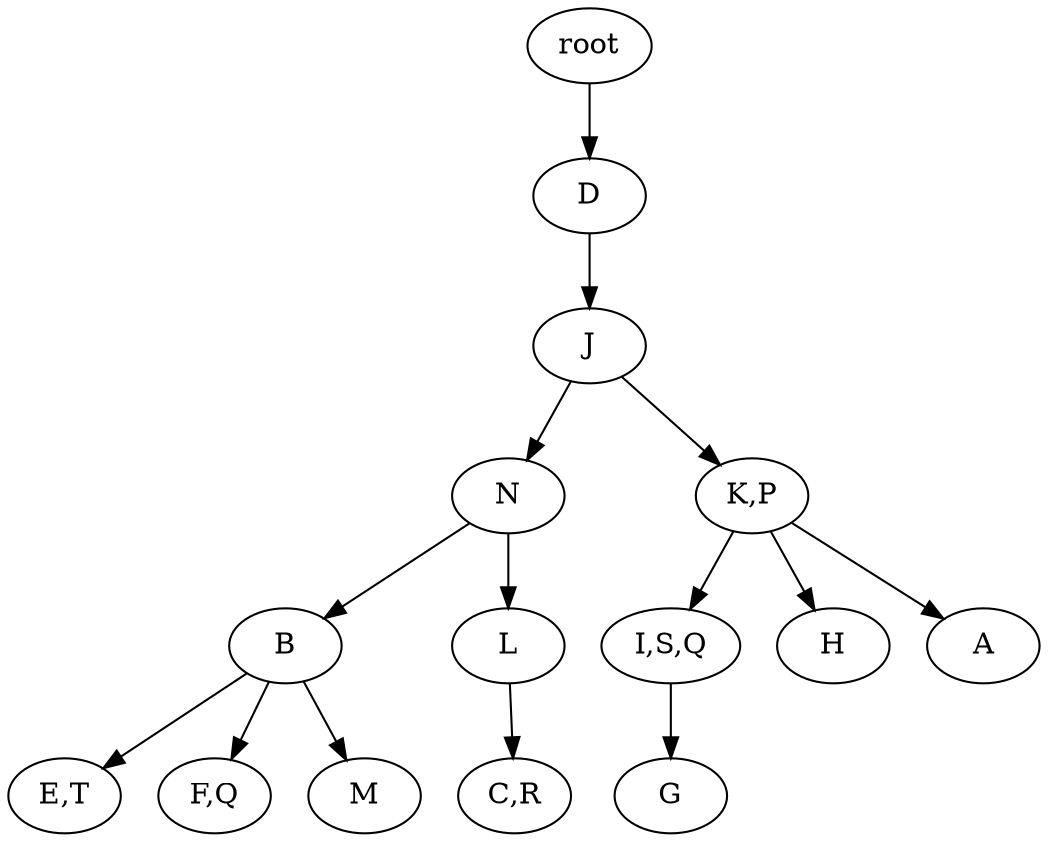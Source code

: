 strict digraph G {
	graph [name=G];
	0	 [label=root];
	1	 [label=D];
	0 -> 1;
	2	 [label=J];
	1 -> 2;
	3	 [label=N];
	2 -> 3;
	4	 [label="K,P"];
	2 -> 4;
	5	 [label=B];
	3 -> 5;
	6	 [label=L];
	3 -> 6;
	7	 [label="I,S,Q"];
	4 -> 7;
	8	 [label=H];
	4 -> 8;
	9	 [label=A];
	4 -> 9;
	10	 [label="E,T"];
	5 -> 10;
	11	 [label="F,Q"];
	5 -> 11;
	12	 [label=M];
	5 -> 12;
	13	 [label="C,R"];
	6 -> 13;
	14	 [label=G];
	7 -> 14;
}

